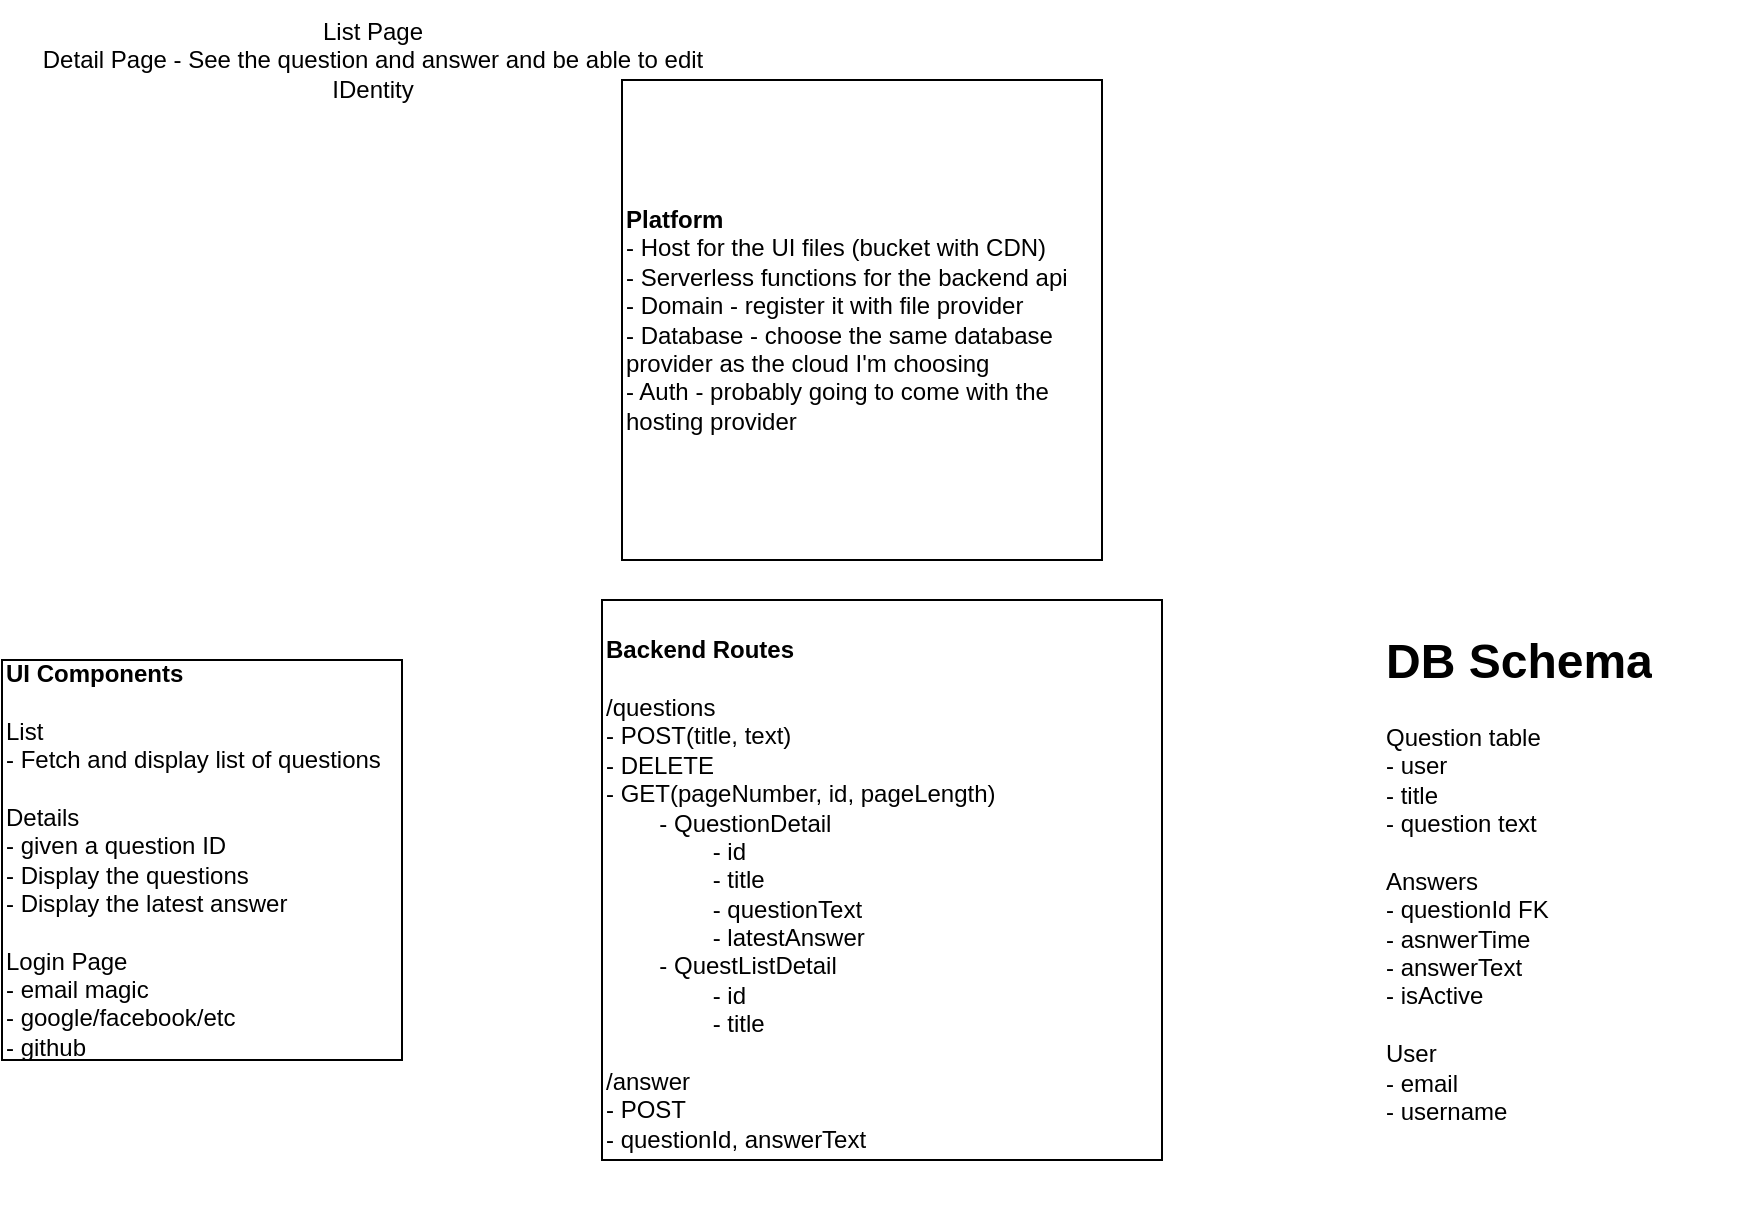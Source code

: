 <mxfile version="24.0.7" type="github">
  <diagram name="Page-1" id="czhxPixgmotKa1HVFnm8">
    <mxGraphModel dx="2044" dy="713" grid="1" gridSize="10" guides="1" tooltips="1" connect="1" arrows="1" fold="1" page="1" pageScale="1" pageWidth="850" pageHeight="1100" math="0" shadow="0">
      <root>
        <mxCell id="0" />
        <mxCell id="1" parent="0" />
        <mxCell id="3mNI-sn1UXuY8dEpsdCJ-1" value="List Page&lt;br&gt;Detail Page - See the question and answer and be able to edit&lt;br&gt;IDentity" style="text;html=1;align=center;verticalAlign=middle;resizable=0;points=[];autosize=1;strokeColor=none;fillColor=none;" vertex="1" parent="1">
          <mxGeometry x="-130" y="50" width="350" height="60" as="geometry" />
        </mxCell>
        <mxCell id="3mNI-sn1UXuY8dEpsdCJ-4" value="&lt;h1 style=&quot;margin-top: 0px;&quot;&gt;DB Schema&lt;/h1&gt;&lt;p&gt;Question table&lt;br&gt;- user&lt;br&gt;- title&lt;br&gt;- question text&lt;br&gt;&lt;br&gt;Answers&lt;br&gt;- questionId FK&lt;br&gt;- asnwerTime&lt;br&gt;- answerText&lt;br&gt;- isActive&lt;br&gt;&lt;br&gt;User&lt;br&gt;- email&lt;br&gt;- username&lt;br&gt;&lt;br&gt;&lt;br&gt;&lt;/p&gt;" style="text;html=1;whiteSpace=wrap;overflow=hidden;rounded=0;" vertex="1" parent="1">
          <mxGeometry x="550" y="360" width="180" height="290" as="geometry" />
        </mxCell>
        <mxCell id="3mNI-sn1UXuY8dEpsdCJ-5" value="&lt;br&gt;&lt;b&gt;Backend Routes&lt;/b&gt;&lt;br&gt;&lt;br&gt;/questions&lt;br&gt;- POST(title, text)&lt;br&gt;- DELETE&lt;br&gt;- GET(pageNumber, id, pageLength)&lt;br&gt;&lt;span style=&quot;white-space: pre;&quot;&gt;&#x9;&lt;/span&gt;- QuestionDetail&lt;br&gt;&lt;span style=&quot;white-space: pre;&quot;&gt;&#x9;&lt;/span&gt;&lt;span style=&quot;white-space: pre;&quot;&gt;&#x9;&lt;/span&gt;- id&lt;br&gt;&lt;span style=&quot;white-space: pre;&quot;&gt;&#x9;&lt;/span&gt;&lt;span style=&quot;white-space: pre;&quot;&gt;&#x9;&lt;/span&gt;- title&lt;br&gt;&lt;span style=&quot;white-space: pre;&quot;&gt;&#x9;&lt;/span&gt;&lt;span style=&quot;white-space: pre;&quot;&gt;&#x9;&lt;/span&gt;- questionText&lt;br&gt;&lt;span style=&quot;white-space: pre;&quot;&gt;&#x9;&lt;/span&gt;&lt;span style=&quot;white-space: pre;&quot;&gt;&#x9;&lt;/span&gt;- latestAnswer&lt;br&gt;&lt;span style=&quot;white-space: pre;&quot;&gt;&#x9;&lt;/span&gt;- QuestListDetail&lt;br&gt;&lt;span style=&quot;white-space: pre;&quot;&gt;&#x9;&lt;/span&gt;&lt;span style=&quot;white-space: pre;&quot;&gt;&#x9;&lt;/span&gt;- id&lt;br&gt;&lt;span style=&quot;white-space: pre;&quot;&gt;&#x9;&lt;/span&gt;&lt;span style=&quot;white-space: pre;&quot;&gt;&#x9;&lt;/span&gt;- title&lt;br&gt;&lt;div&gt;&lt;br&gt;/answer&lt;br&gt;- POST&lt;br&gt;- questionId, answerText&lt;/div&gt;" style="whiteSpace=wrap;html=1;aspect=fixed;align=left;" vertex="1" parent="1">
          <mxGeometry x="160" y="350" width="280" height="280" as="geometry" />
        </mxCell>
        <mxCell id="3mNI-sn1UXuY8dEpsdCJ-6" value="&lt;b&gt;UI Components&lt;/b&gt;&lt;br&gt;&lt;br&gt;List&lt;br&gt;- Fetch and display list of questions&lt;br&gt;&lt;br&gt;Details&lt;br&gt;- given a question ID&lt;br&gt;- Display the questions&lt;br&gt;- Display the latest answer&lt;br&gt;&lt;br&gt;Login Page&lt;br&gt;- email magic&lt;br&gt;- google/facebook/etc&lt;br&gt;- github" style="whiteSpace=wrap;html=1;aspect=fixed;align=left;" vertex="1" parent="1">
          <mxGeometry x="-140" y="380" width="200" height="200" as="geometry" />
        </mxCell>
        <mxCell id="3mNI-sn1UXuY8dEpsdCJ-7" value="&lt;b&gt;Platform&lt;/b&gt;&lt;br&gt;- Host for the UI files (bucket with CDN)&lt;br&gt;- Serverless functions for the backend api&lt;br&gt;- Domain - register it with file provider&lt;br&gt;- Database - choose the same database provider as the cloud I&#39;m choosing&lt;br&gt;- Auth - probably going to come with the hosting provider" style="whiteSpace=wrap;html=1;aspect=fixed;align=left;" vertex="1" parent="1">
          <mxGeometry x="170" y="90" width="240" height="240" as="geometry" />
        </mxCell>
      </root>
    </mxGraphModel>
  </diagram>
</mxfile>
